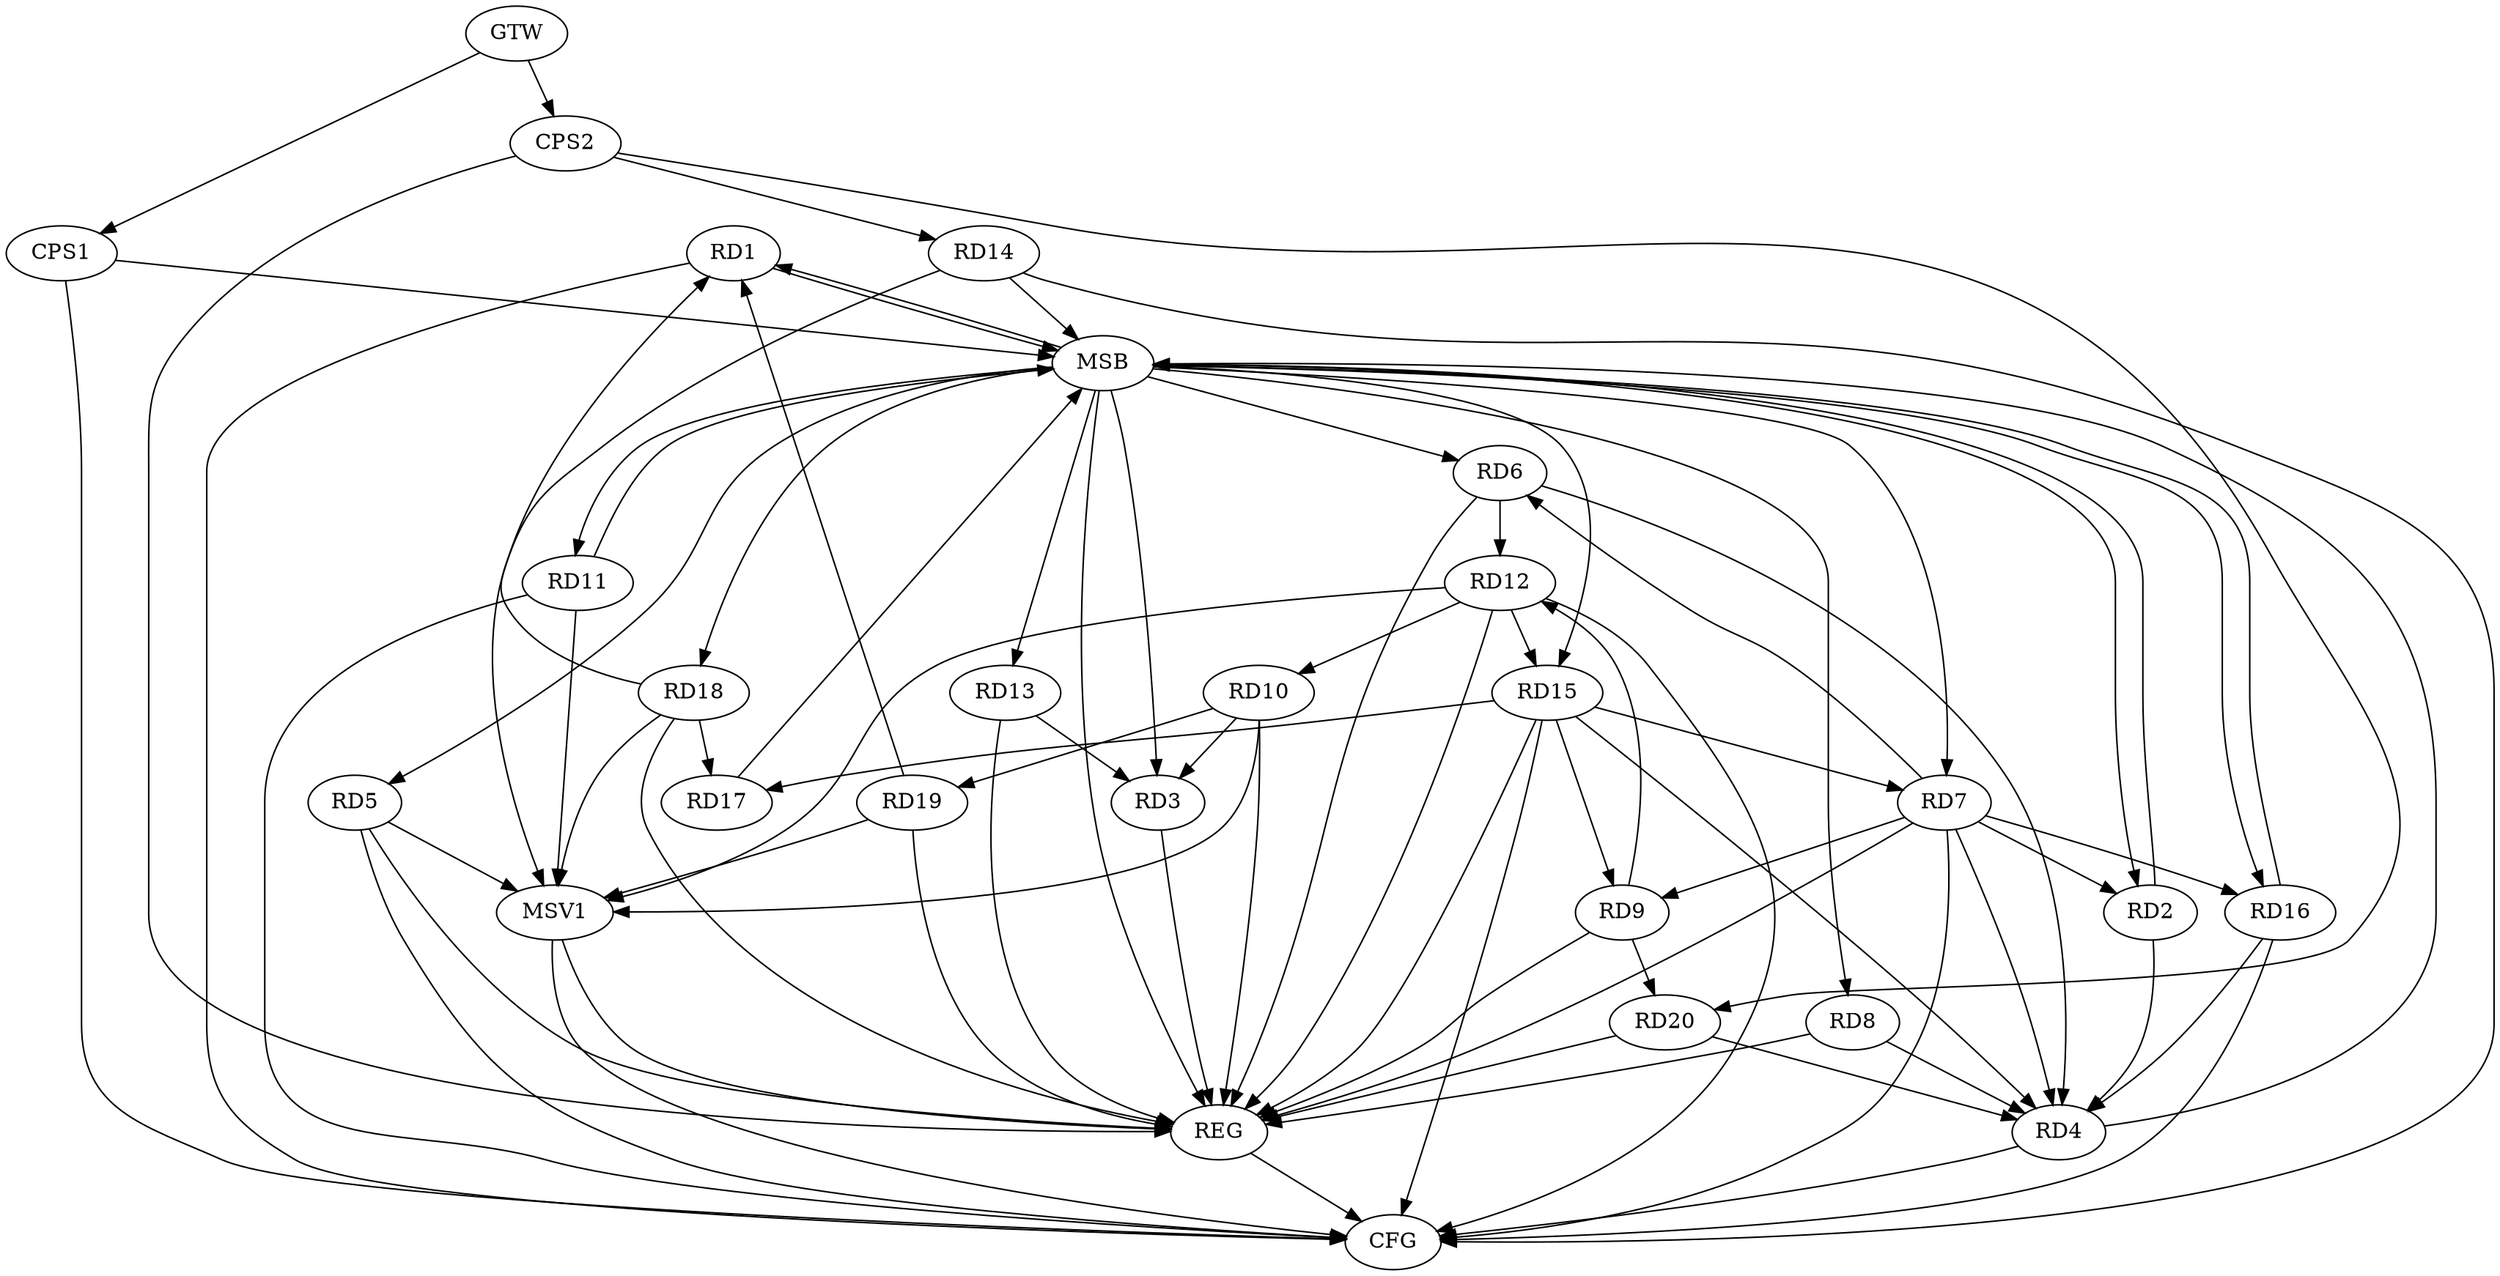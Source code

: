 strict digraph G {
  RD1 [ label="RD1" ];
  RD2 [ label="RD2" ];
  RD3 [ label="RD3" ];
  RD4 [ label="RD4" ];
  RD5 [ label="RD5" ];
  RD6 [ label="RD6" ];
  RD7 [ label="RD7" ];
  RD8 [ label="RD8" ];
  RD9 [ label="RD9" ];
  RD10 [ label="RD10" ];
  RD11 [ label="RD11" ];
  RD12 [ label="RD12" ];
  RD13 [ label="RD13" ];
  RD14 [ label="RD14" ];
  RD15 [ label="RD15" ];
  RD16 [ label="RD16" ];
  RD17 [ label="RD17" ];
  RD18 [ label="RD18" ];
  RD19 [ label="RD19" ];
  RD20 [ label="RD20" ];
  CPS1 [ label="CPS1" ];
  CPS2 [ label="CPS2" ];
  GTW [ label="GTW" ];
  REG [ label="REG" ];
  MSB [ label="MSB" ];
  CFG [ label="CFG" ];
  MSV1 [ label="MSV1" ];
  RD18 -> RD1;
  RD19 -> RD1;
  RD7 -> RD2;
  RD10 -> RD3;
  RD13 -> RD3;
  RD7 -> RD6;
  RD6 -> RD12;
  RD7 -> RD9;
  RD15 -> RD7;
  RD7 -> RD16;
  RD9 -> RD12;
  RD15 -> RD9;
  RD9 -> RD20;
  RD12 -> RD10;
  RD10 -> RD19;
  RD12 -> RD15;
  RD15 -> RD17;
  RD18 -> RD17;
  CPS2 -> RD14;
  CPS2 -> RD20;
  GTW -> CPS1;
  GTW -> CPS2;
  RD3 -> REG;
  RD5 -> REG;
  RD6 -> REG;
  RD7 -> REG;
  RD8 -> REG;
  RD9 -> REG;
  RD10 -> REG;
  RD12 -> REG;
  RD13 -> REG;
  RD15 -> REG;
  RD18 -> REG;
  RD19 -> REG;
  RD20 -> REG;
  CPS2 -> REG;
  RD1 -> MSB;
  MSB -> RD2;
  MSB -> REG;
  RD2 -> MSB;
  MSB -> RD3;
  MSB -> RD7;
  RD4 -> MSB;
  MSB -> RD1;
  MSB -> RD18;
  RD11 -> MSB;
  RD14 -> MSB;
  RD16 -> MSB;
  MSB -> RD6;
  MSB -> RD8;
  MSB -> RD15;
  RD17 -> MSB;
  MSB -> RD13;
  MSB -> RD16;
  CPS1 -> MSB;
  MSB -> RD5;
  MSB -> RD11;
  RD15 -> CFG;
  RD7 -> CFG;
  RD16 -> CFG;
  CPS1 -> CFG;
  RD12 -> CFG;
  RD1 -> CFG;
  RD5 -> CFG;
  RD14 -> CFG;
  RD11 -> CFG;
  RD4 -> CFG;
  REG -> CFG;
  RD7 -> RD4;
  RD2 -> RD4;
  RD8 -> RD4;
  RD16 -> RD4;
  RD15 -> RD4;
  RD20 -> RD4;
  RD6 -> RD4;
  RD10 -> MSV1;
  RD12 -> MSV1;
  RD18 -> MSV1;
  RD19 -> MSV1;
  RD11 -> MSV1;
  RD5 -> MSV1;
  RD14 -> MSV1;
  MSV1 -> REG;
  MSV1 -> CFG;
}
